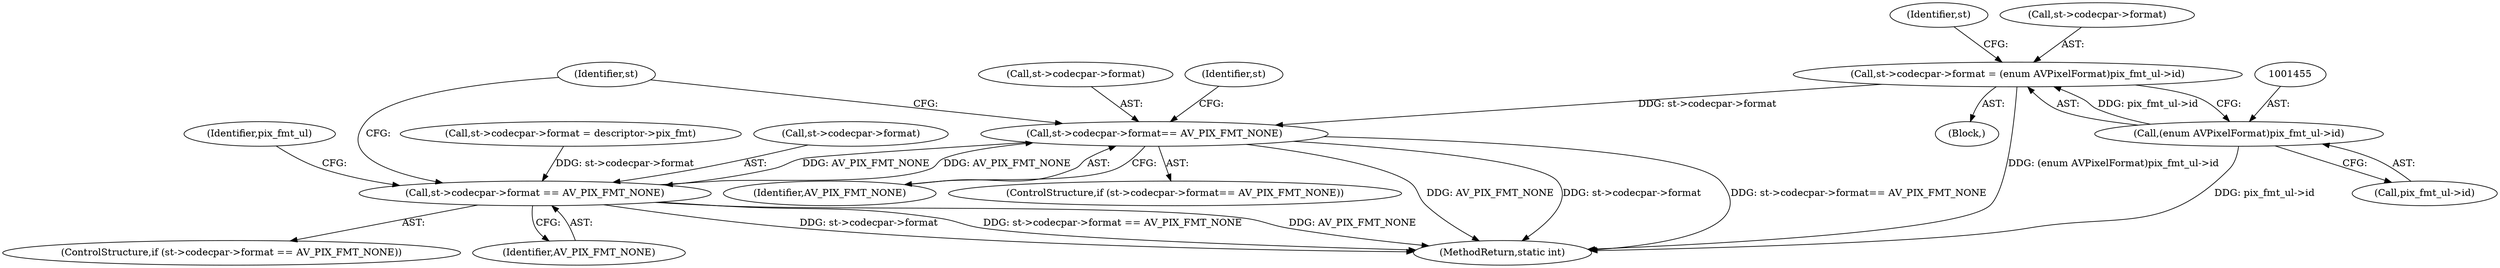 digraph "0_FFmpeg_bab0716c7f4793ec42e05a5aa7e80d82a0dd4e75@pointer" {
"1001448" [label="(Call,st->codecpar->format = (enum AVPixelFormat)pix_fmt_ul->id)"];
"1001454" [label="(Call,(enum AVPixelFormat)pix_fmt_ul->id)"];
"1001460" [label="(Call,st->codecpar->format== AV_PIX_FMT_NONE)"];
"1001432" [label="(Call,st->codecpar->format == AV_PIX_FMT_NONE)"];
"1001466" [label="(Identifier,AV_PIX_FMT_NONE)"];
"1001422" [label="(Call,st->codecpar->format = descriptor->pix_fmt)"];
"1001433" [label="(Call,st->codecpar->format)"];
"1001448" [label="(Call,st->codecpar->format = (enum AVPixelFormat)pix_fmt_ul->id)"];
"1001439" [label="(Block,)"];
"1001432" [label="(Call,st->codecpar->format == AV_PIX_FMT_NONE)"];
"1001463" [label="(Identifier,st)"];
"1001441" [label="(Identifier,pix_fmt_ul)"];
"1001449" [label="(Call,st->codecpar->format)"];
"1001459" [label="(ControlStructure,if (st->codecpar->format== AV_PIX_FMT_NONE))"];
"1001454" [label="(Call,(enum AVPixelFormat)pix_fmt_ul->id)"];
"1001518" [label="(Identifier,st)"];
"1001460" [label="(Call,st->codecpar->format== AV_PIX_FMT_NONE)"];
"1001431" [label="(ControlStructure,if (st->codecpar->format == AV_PIX_FMT_NONE))"];
"1001456" [label="(Call,pix_fmt_ul->id)"];
"1001438" [label="(Identifier,AV_PIX_FMT_NONE)"];
"1001991" [label="(MethodReturn,static int)"];
"1001471" [label="(Identifier,st)"];
"1001461" [label="(Call,st->codecpar->format)"];
"1001448" -> "1001439"  [label="AST: "];
"1001448" -> "1001454"  [label="CFG: "];
"1001449" -> "1001448"  [label="AST: "];
"1001454" -> "1001448"  [label="AST: "];
"1001463" -> "1001448"  [label="CFG: "];
"1001448" -> "1001991"  [label="DDG: (enum AVPixelFormat)pix_fmt_ul->id"];
"1001454" -> "1001448"  [label="DDG: pix_fmt_ul->id"];
"1001448" -> "1001460"  [label="DDG: st->codecpar->format"];
"1001454" -> "1001456"  [label="CFG: "];
"1001455" -> "1001454"  [label="AST: "];
"1001456" -> "1001454"  [label="AST: "];
"1001454" -> "1001991"  [label="DDG: pix_fmt_ul->id"];
"1001460" -> "1001459"  [label="AST: "];
"1001460" -> "1001466"  [label="CFG: "];
"1001461" -> "1001460"  [label="AST: "];
"1001466" -> "1001460"  [label="AST: "];
"1001471" -> "1001460"  [label="CFG: "];
"1001518" -> "1001460"  [label="CFG: "];
"1001460" -> "1001991"  [label="DDG: st->codecpar->format== AV_PIX_FMT_NONE"];
"1001460" -> "1001991"  [label="DDG: st->codecpar->format"];
"1001460" -> "1001991"  [label="DDG: AV_PIX_FMT_NONE"];
"1001460" -> "1001432"  [label="DDG: AV_PIX_FMT_NONE"];
"1001432" -> "1001460"  [label="DDG: AV_PIX_FMT_NONE"];
"1001432" -> "1001431"  [label="AST: "];
"1001432" -> "1001438"  [label="CFG: "];
"1001433" -> "1001432"  [label="AST: "];
"1001438" -> "1001432"  [label="AST: "];
"1001441" -> "1001432"  [label="CFG: "];
"1001518" -> "1001432"  [label="CFG: "];
"1001432" -> "1001991"  [label="DDG: st->codecpar->format"];
"1001432" -> "1001991"  [label="DDG: st->codecpar->format == AV_PIX_FMT_NONE"];
"1001432" -> "1001991"  [label="DDG: AV_PIX_FMT_NONE"];
"1001422" -> "1001432"  [label="DDG: st->codecpar->format"];
}
